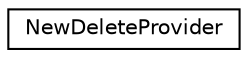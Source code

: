 digraph "Graphical Class Hierarchy"
{
  edge [fontname="Helvetica",fontsize="10",labelfontname="Helvetica",labelfontsize="10"];
  node [fontname="Helvetica",fontsize="10",shape=record];
  rankdir="LR";
  Node0 [label="NewDeleteProvider",height=0.2,width=0.4,color="black", fillcolor="white", style="filled",URL="$struct_new_delete_provider.html"];
}
